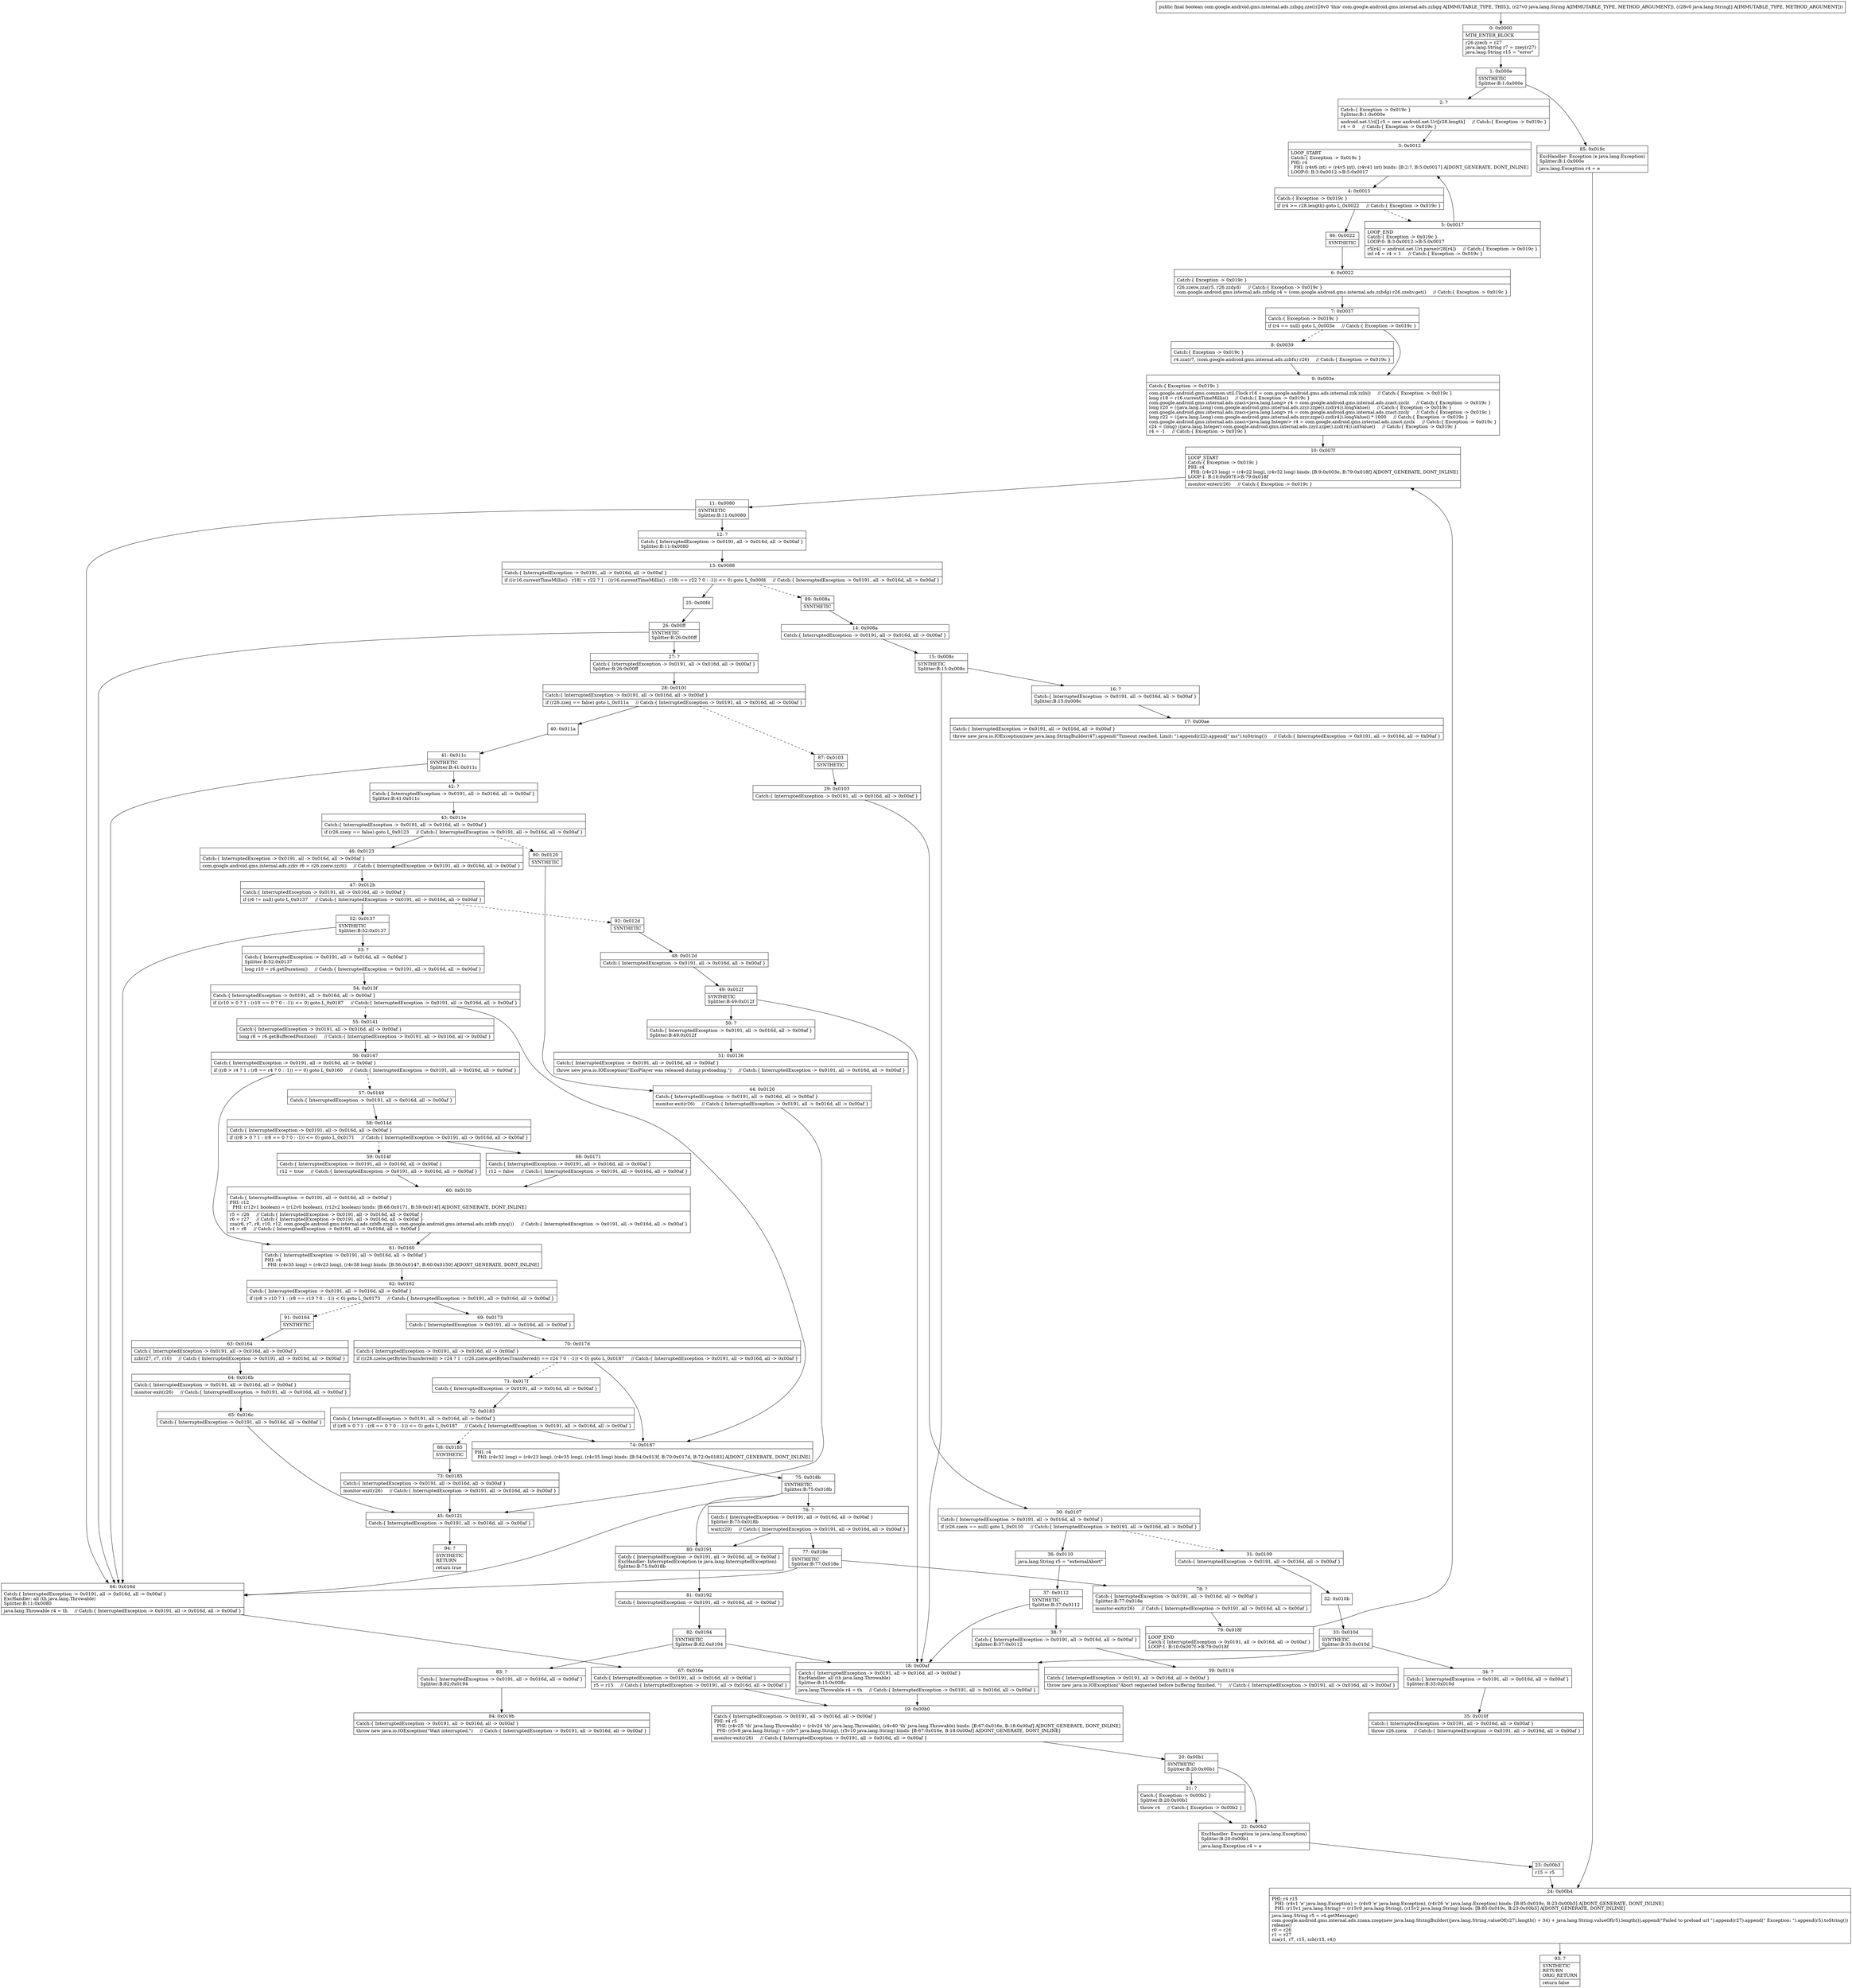 digraph "CFG forcom.google.android.gms.internal.ads.zzbgq.zze(Ljava\/lang\/String;[Ljava\/lang\/String;)Z" {
Node_0 [shape=record,label="{0\:\ 0x0000|MTH_ENTER_BLOCK\l|r26.zzech = r27\ljava.lang.String r7 = zzey(r27)\ljava.lang.String r15 = \"error\"\l}"];
Node_1 [shape=record,label="{1\:\ 0x000e|SYNTHETIC\lSplitter:B:1:0x000e\l}"];
Node_2 [shape=record,label="{2\:\ ?|Catch:\{ Exception \-\> 0x019c \}\lSplitter:B:1:0x000e\l|android.net.Uri[] r5 = new android.net.Uri[r28.length]     \/\/ Catch:\{ Exception \-\> 0x019c \}\lr4 = 0     \/\/ Catch:\{ Exception \-\> 0x019c \}\l}"];
Node_3 [shape=record,label="{3\:\ 0x0012|LOOP_START\lCatch:\{ Exception \-\> 0x019c \}\lPHI: r4 \l  PHI: (r4v6 int) = (r4v5 int), (r4v41 int) binds: [B:2:?, B:5:0x0017] A[DONT_GENERATE, DONT_INLINE]\lLOOP:0: B:3:0x0012\-\>B:5:0x0017\l}"];
Node_4 [shape=record,label="{4\:\ 0x0015|Catch:\{ Exception \-\> 0x019c \}\l|if (r4 \>= r28.length) goto L_0x0022     \/\/ Catch:\{ Exception \-\> 0x019c \}\l}"];
Node_5 [shape=record,label="{5\:\ 0x0017|LOOP_END\lCatch:\{ Exception \-\> 0x019c \}\lLOOP:0: B:3:0x0012\-\>B:5:0x0017\l|r5[r4] = android.net.Uri.parse(r28[r4])     \/\/ Catch:\{ Exception \-\> 0x019c \}\lint r4 = r4 + 1     \/\/ Catch:\{ Exception \-\> 0x019c \}\l}"];
Node_6 [shape=record,label="{6\:\ 0x0022|Catch:\{ Exception \-\> 0x019c \}\l|r26.zzeiw.zza(r5, r26.zzdyd)     \/\/ Catch:\{ Exception \-\> 0x019c \}\lcom.google.android.gms.internal.ads.zzbdg r4 = (com.google.android.gms.internal.ads.zzbdg) r26.zzehv.get()     \/\/ Catch:\{ Exception \-\> 0x019c \}\l}"];
Node_7 [shape=record,label="{7\:\ 0x0037|Catch:\{ Exception \-\> 0x019c \}\l|if (r4 == null) goto L_0x003e     \/\/ Catch:\{ Exception \-\> 0x019c \}\l}"];
Node_8 [shape=record,label="{8\:\ 0x0039|Catch:\{ Exception \-\> 0x019c \}\l|r4.zza(r7, (com.google.android.gms.internal.ads.zzbfu) r26)     \/\/ Catch:\{ Exception \-\> 0x019c \}\l}"];
Node_9 [shape=record,label="{9\:\ 0x003e|Catch:\{ Exception \-\> 0x019c \}\l|com.google.android.gms.common.util.Clock r16 = com.google.android.gms.ads.internal.zzk.zzln()     \/\/ Catch:\{ Exception \-\> 0x019c \}\llong r18 = r16.currentTimeMillis()     \/\/ Catch:\{ Exception \-\> 0x019c \}\lcom.google.android.gms.internal.ads.zzaci\<java.lang.Long\> r4 = com.google.android.gms.internal.ads.zzact.zzclz     \/\/ Catch:\{ Exception \-\> 0x019c \}\llong r20 = ((java.lang.Long) com.google.android.gms.internal.ads.zzyr.zzpe().zzd(r4)).longValue()     \/\/ Catch:\{ Exception \-\> 0x019c \}\lcom.google.android.gms.internal.ads.zzaci\<java.lang.Long\> r4 = com.google.android.gms.internal.ads.zzact.zzcly     \/\/ Catch:\{ Exception \-\> 0x019c \}\llong r22 = ((java.lang.Long) com.google.android.gms.internal.ads.zzyr.zzpe().zzd(r4)).longValue() * 1000     \/\/ Catch:\{ Exception \-\> 0x019c \}\lcom.google.android.gms.internal.ads.zzaci\<java.lang.Integer\> r4 = com.google.android.gms.internal.ads.zzact.zzclx     \/\/ Catch:\{ Exception \-\> 0x019c \}\lr24 = (long) ((java.lang.Integer) com.google.android.gms.internal.ads.zzyr.zzpe().zzd(r4)).intValue()     \/\/ Catch:\{ Exception \-\> 0x019c \}\lr4 = \-1     \/\/ Catch:\{ Exception \-\> 0x019c \}\l}"];
Node_10 [shape=record,label="{10\:\ 0x007f|LOOP_START\lCatch:\{ Exception \-\> 0x019c \}\lPHI: r4 \l  PHI: (r4v23 long) = (r4v22 long), (r4v32 long) binds: [B:9:0x003e, B:79:0x018f] A[DONT_GENERATE, DONT_INLINE]\lLOOP:1: B:10:0x007f\-\>B:79:0x018f\l|monitor\-enter(r26)     \/\/ Catch:\{ Exception \-\> 0x019c \}\l}"];
Node_11 [shape=record,label="{11\:\ 0x0080|SYNTHETIC\lSplitter:B:11:0x0080\l}"];
Node_12 [shape=record,label="{12\:\ ?|Catch:\{ InterruptedException \-\> 0x0191, all \-\> 0x016d, all \-\> 0x00af \}\lSplitter:B:11:0x0080\l}"];
Node_13 [shape=record,label="{13\:\ 0x0088|Catch:\{ InterruptedException \-\> 0x0191, all \-\> 0x016d, all \-\> 0x00af \}\l|if (((r16.currentTimeMillis() \- r18) \> r22 ? 1 : ((r16.currentTimeMillis() \- r18) == r22 ? 0 : \-1)) \<= 0) goto L_0x00fd     \/\/ Catch:\{ InterruptedException \-\> 0x0191, all \-\> 0x016d, all \-\> 0x00af \}\l}"];
Node_14 [shape=record,label="{14\:\ 0x008a|Catch:\{ InterruptedException \-\> 0x0191, all \-\> 0x016d, all \-\> 0x00af \}\l}"];
Node_15 [shape=record,label="{15\:\ 0x008c|SYNTHETIC\lSplitter:B:15:0x008c\l}"];
Node_16 [shape=record,label="{16\:\ ?|Catch:\{ InterruptedException \-\> 0x0191, all \-\> 0x016d, all \-\> 0x00af \}\lSplitter:B:15:0x008c\l}"];
Node_17 [shape=record,label="{17\:\ 0x00ae|Catch:\{ InterruptedException \-\> 0x0191, all \-\> 0x016d, all \-\> 0x00af \}\l|throw new java.io.IOException(new java.lang.StringBuilder(47).append(\"Timeout reached. Limit: \").append(r22).append(\" ms\").toString())     \/\/ Catch:\{ InterruptedException \-\> 0x0191, all \-\> 0x016d, all \-\> 0x00af \}\l}"];
Node_18 [shape=record,label="{18\:\ 0x00af|Catch:\{ InterruptedException \-\> 0x0191, all \-\> 0x016d, all \-\> 0x00af \}\lExcHandler: all (th java.lang.Throwable)\lSplitter:B:15:0x008c\l|java.lang.Throwable r4 = th     \/\/ Catch:\{ InterruptedException \-\> 0x0191, all \-\> 0x016d, all \-\> 0x00af \}\l}"];
Node_19 [shape=record,label="{19\:\ 0x00b0|Catch:\{ InterruptedException \-\> 0x0191, all \-\> 0x016d, all \-\> 0x00af \}\lPHI: r4 r5 \l  PHI: (r4v25 'th' java.lang.Throwable) = (r4v24 'th' java.lang.Throwable), (r4v40 'th' java.lang.Throwable) binds: [B:67:0x016e, B:18:0x00af] A[DONT_GENERATE, DONT_INLINE]\l  PHI: (r5v8 java.lang.String) = (r5v7 java.lang.String), (r5v10 java.lang.String) binds: [B:67:0x016e, B:18:0x00af] A[DONT_GENERATE, DONT_INLINE]\l|monitor\-exit(r26)     \/\/ Catch:\{ InterruptedException \-\> 0x0191, all \-\> 0x016d, all \-\> 0x00af \}\l}"];
Node_20 [shape=record,label="{20\:\ 0x00b1|SYNTHETIC\lSplitter:B:20:0x00b1\l}"];
Node_21 [shape=record,label="{21\:\ ?|Catch:\{ Exception \-\> 0x00b2 \}\lSplitter:B:20:0x00b1\l|throw r4     \/\/ Catch:\{ Exception \-\> 0x00b2 \}\l}"];
Node_22 [shape=record,label="{22\:\ 0x00b2|ExcHandler: Exception (e java.lang.Exception)\lSplitter:B:20:0x00b1\l|java.lang.Exception r4 = e\l}"];
Node_23 [shape=record,label="{23\:\ 0x00b3|r15 = r5\l}"];
Node_24 [shape=record,label="{24\:\ 0x00b4|PHI: r4 r15 \l  PHI: (r4v1 'e' java.lang.Exception) = (r4v0 'e' java.lang.Exception), (r4v26 'e' java.lang.Exception) binds: [B:85:0x019c, B:23:0x00b3] A[DONT_GENERATE, DONT_INLINE]\l  PHI: (r15v1 java.lang.String) = (r15v0 java.lang.String), (r15v2 java.lang.String) binds: [B:85:0x019c, B:23:0x00b3] A[DONT_GENERATE, DONT_INLINE]\l|java.lang.String r5 = r4.getMessage()\lcom.google.android.gms.internal.ads.zzaxa.zzep(new java.lang.StringBuilder((java.lang.String.valueOf(r27).length() + 34) + java.lang.String.valueOf(r5).length()).append(\"Failed to preload url \").append(r27).append(\" Exception: \").append(r5).toString())\lrelease()\lr0 = r26\lr1 = r27\lzza(r1, r7, r15, zzb(r15, r4))\l}"];
Node_25 [shape=record,label="{25\:\ 0x00fd}"];
Node_26 [shape=record,label="{26\:\ 0x00ff|SYNTHETIC\lSplitter:B:26:0x00ff\l}"];
Node_27 [shape=record,label="{27\:\ ?|Catch:\{ InterruptedException \-\> 0x0191, all \-\> 0x016d, all \-\> 0x00af \}\lSplitter:B:26:0x00ff\l}"];
Node_28 [shape=record,label="{28\:\ 0x0101|Catch:\{ InterruptedException \-\> 0x0191, all \-\> 0x016d, all \-\> 0x00af \}\l|if (r26.zzeij == false) goto L_0x011a     \/\/ Catch:\{ InterruptedException \-\> 0x0191, all \-\> 0x016d, all \-\> 0x00af \}\l}"];
Node_29 [shape=record,label="{29\:\ 0x0103|Catch:\{ InterruptedException \-\> 0x0191, all \-\> 0x016d, all \-\> 0x00af \}\l}"];
Node_30 [shape=record,label="{30\:\ 0x0107|Catch:\{ InterruptedException \-\> 0x0191, all \-\> 0x016d, all \-\> 0x00af \}\l|if (r26.zzeix == null) goto L_0x0110     \/\/ Catch:\{ InterruptedException \-\> 0x0191, all \-\> 0x016d, all \-\> 0x00af \}\l}"];
Node_31 [shape=record,label="{31\:\ 0x0109|Catch:\{ InterruptedException \-\> 0x0191, all \-\> 0x016d, all \-\> 0x00af \}\l}"];
Node_32 [shape=record,label="{32\:\ 0x010b}"];
Node_33 [shape=record,label="{33\:\ 0x010d|SYNTHETIC\lSplitter:B:33:0x010d\l}"];
Node_34 [shape=record,label="{34\:\ ?|Catch:\{ InterruptedException \-\> 0x0191, all \-\> 0x016d, all \-\> 0x00af \}\lSplitter:B:33:0x010d\l}"];
Node_35 [shape=record,label="{35\:\ 0x010f|Catch:\{ InterruptedException \-\> 0x0191, all \-\> 0x016d, all \-\> 0x00af \}\l|throw r26.zzeix     \/\/ Catch:\{ InterruptedException \-\> 0x0191, all \-\> 0x016d, all \-\> 0x00af \}\l}"];
Node_36 [shape=record,label="{36\:\ 0x0110|java.lang.String r5 = \"externalAbort\"\l}"];
Node_37 [shape=record,label="{37\:\ 0x0112|SYNTHETIC\lSplitter:B:37:0x0112\l}"];
Node_38 [shape=record,label="{38\:\ ?|Catch:\{ InterruptedException \-\> 0x0191, all \-\> 0x016d, all \-\> 0x00af \}\lSplitter:B:37:0x0112\l}"];
Node_39 [shape=record,label="{39\:\ 0x0119|Catch:\{ InterruptedException \-\> 0x0191, all \-\> 0x016d, all \-\> 0x00af \}\l|throw new java.io.IOException(\"Abort requested before buffering finished. \")     \/\/ Catch:\{ InterruptedException \-\> 0x0191, all \-\> 0x016d, all \-\> 0x00af \}\l}"];
Node_40 [shape=record,label="{40\:\ 0x011a}"];
Node_41 [shape=record,label="{41\:\ 0x011c|SYNTHETIC\lSplitter:B:41:0x011c\l}"];
Node_42 [shape=record,label="{42\:\ ?|Catch:\{ InterruptedException \-\> 0x0191, all \-\> 0x016d, all \-\> 0x00af \}\lSplitter:B:41:0x011c\l}"];
Node_43 [shape=record,label="{43\:\ 0x011e|Catch:\{ InterruptedException \-\> 0x0191, all \-\> 0x016d, all \-\> 0x00af \}\l|if (r26.zzeiy == false) goto L_0x0123     \/\/ Catch:\{ InterruptedException \-\> 0x0191, all \-\> 0x016d, all \-\> 0x00af \}\l}"];
Node_44 [shape=record,label="{44\:\ 0x0120|Catch:\{ InterruptedException \-\> 0x0191, all \-\> 0x016d, all \-\> 0x00af \}\l|monitor\-exit(r26)     \/\/ Catch:\{ InterruptedException \-\> 0x0191, all \-\> 0x016d, all \-\> 0x00af \}\l}"];
Node_45 [shape=record,label="{45\:\ 0x0121|Catch:\{ InterruptedException \-\> 0x0191, all \-\> 0x016d, all \-\> 0x00af \}\l}"];
Node_46 [shape=record,label="{46\:\ 0x0123|Catch:\{ InterruptedException \-\> 0x0191, all \-\> 0x016d, all \-\> 0x00af \}\l|com.google.android.gms.internal.ads.zzkv r6 = r26.zzeiw.zzzt()     \/\/ Catch:\{ InterruptedException \-\> 0x0191, all \-\> 0x016d, all \-\> 0x00af \}\l}"];
Node_47 [shape=record,label="{47\:\ 0x012b|Catch:\{ InterruptedException \-\> 0x0191, all \-\> 0x016d, all \-\> 0x00af \}\l|if (r6 != null) goto L_0x0137     \/\/ Catch:\{ InterruptedException \-\> 0x0191, all \-\> 0x016d, all \-\> 0x00af \}\l}"];
Node_48 [shape=record,label="{48\:\ 0x012d|Catch:\{ InterruptedException \-\> 0x0191, all \-\> 0x016d, all \-\> 0x00af \}\l}"];
Node_49 [shape=record,label="{49\:\ 0x012f|SYNTHETIC\lSplitter:B:49:0x012f\l}"];
Node_50 [shape=record,label="{50\:\ ?|Catch:\{ InterruptedException \-\> 0x0191, all \-\> 0x016d, all \-\> 0x00af \}\lSplitter:B:49:0x012f\l}"];
Node_51 [shape=record,label="{51\:\ 0x0136|Catch:\{ InterruptedException \-\> 0x0191, all \-\> 0x016d, all \-\> 0x00af \}\l|throw new java.io.IOException(\"ExoPlayer was released during preloading.\")     \/\/ Catch:\{ InterruptedException \-\> 0x0191, all \-\> 0x016d, all \-\> 0x00af \}\l}"];
Node_52 [shape=record,label="{52\:\ 0x0137|SYNTHETIC\lSplitter:B:52:0x0137\l}"];
Node_53 [shape=record,label="{53\:\ ?|Catch:\{ InterruptedException \-\> 0x0191, all \-\> 0x016d, all \-\> 0x00af \}\lSplitter:B:52:0x0137\l|long r10 = r6.getDuration()     \/\/ Catch:\{ InterruptedException \-\> 0x0191, all \-\> 0x016d, all \-\> 0x00af \}\l}"];
Node_54 [shape=record,label="{54\:\ 0x013f|Catch:\{ InterruptedException \-\> 0x0191, all \-\> 0x016d, all \-\> 0x00af \}\l|if ((r10 \> 0 ? 1 : (r10 == 0 ? 0 : \-1)) \<= 0) goto L_0x0187     \/\/ Catch:\{ InterruptedException \-\> 0x0191, all \-\> 0x016d, all \-\> 0x00af \}\l}"];
Node_55 [shape=record,label="{55\:\ 0x0141|Catch:\{ InterruptedException \-\> 0x0191, all \-\> 0x016d, all \-\> 0x00af \}\l|long r8 = r6.getBufferedPosition()     \/\/ Catch:\{ InterruptedException \-\> 0x0191, all \-\> 0x016d, all \-\> 0x00af \}\l}"];
Node_56 [shape=record,label="{56\:\ 0x0147|Catch:\{ InterruptedException \-\> 0x0191, all \-\> 0x016d, all \-\> 0x00af \}\l|if ((r8 \> r4 ? 1 : (r8 == r4 ? 0 : \-1)) == 0) goto L_0x0160     \/\/ Catch:\{ InterruptedException \-\> 0x0191, all \-\> 0x016d, all \-\> 0x00af \}\l}"];
Node_57 [shape=record,label="{57\:\ 0x0149|Catch:\{ InterruptedException \-\> 0x0191, all \-\> 0x016d, all \-\> 0x00af \}\l}"];
Node_58 [shape=record,label="{58\:\ 0x014d|Catch:\{ InterruptedException \-\> 0x0191, all \-\> 0x016d, all \-\> 0x00af \}\l|if ((r8 \> 0 ? 1 : (r8 == 0 ? 0 : \-1)) \<= 0) goto L_0x0171     \/\/ Catch:\{ InterruptedException \-\> 0x0191, all \-\> 0x016d, all \-\> 0x00af \}\l}"];
Node_59 [shape=record,label="{59\:\ 0x014f|Catch:\{ InterruptedException \-\> 0x0191, all \-\> 0x016d, all \-\> 0x00af \}\l|r12 = true     \/\/ Catch:\{ InterruptedException \-\> 0x0191, all \-\> 0x016d, all \-\> 0x00af \}\l}"];
Node_60 [shape=record,label="{60\:\ 0x0150|Catch:\{ InterruptedException \-\> 0x0191, all \-\> 0x016d, all \-\> 0x00af \}\lPHI: r12 \l  PHI: (r12v1 boolean) = (r12v0 boolean), (r12v2 boolean) binds: [B:68:0x0171, B:59:0x014f] A[DONT_GENERATE, DONT_INLINE]\l|r5 = r26     \/\/ Catch:\{ InterruptedException \-\> 0x0191, all \-\> 0x016d, all \-\> 0x00af \}\lr6 = r27     \/\/ Catch:\{ InterruptedException \-\> 0x0191, all \-\> 0x016d, all \-\> 0x00af \}\lzza(r6, r7, r8, r10, r12, com.google.android.gms.internal.ads.zzbfb.zzyp(), com.google.android.gms.internal.ads.zzbfb.zzyq())     \/\/ Catch:\{ InterruptedException \-\> 0x0191, all \-\> 0x016d, all \-\> 0x00af \}\lr4 = r8     \/\/ Catch:\{ InterruptedException \-\> 0x0191, all \-\> 0x016d, all \-\> 0x00af \}\l}"];
Node_61 [shape=record,label="{61\:\ 0x0160|Catch:\{ InterruptedException \-\> 0x0191, all \-\> 0x016d, all \-\> 0x00af \}\lPHI: r4 \l  PHI: (r4v35 long) = (r4v23 long), (r4v38 long) binds: [B:56:0x0147, B:60:0x0150] A[DONT_GENERATE, DONT_INLINE]\l}"];
Node_62 [shape=record,label="{62\:\ 0x0162|Catch:\{ InterruptedException \-\> 0x0191, all \-\> 0x016d, all \-\> 0x00af \}\l|if ((r8 \> r10 ? 1 : (r8 == r10 ? 0 : \-1)) \< 0) goto L_0x0173     \/\/ Catch:\{ InterruptedException \-\> 0x0191, all \-\> 0x016d, all \-\> 0x00af \}\l}"];
Node_63 [shape=record,label="{63\:\ 0x0164|Catch:\{ InterruptedException \-\> 0x0191, all \-\> 0x016d, all \-\> 0x00af \}\l|zzb(r27, r7, r10)     \/\/ Catch:\{ InterruptedException \-\> 0x0191, all \-\> 0x016d, all \-\> 0x00af \}\l}"];
Node_64 [shape=record,label="{64\:\ 0x016b|Catch:\{ InterruptedException \-\> 0x0191, all \-\> 0x016d, all \-\> 0x00af \}\l|monitor\-exit(r26)     \/\/ Catch:\{ InterruptedException \-\> 0x0191, all \-\> 0x016d, all \-\> 0x00af \}\l}"];
Node_65 [shape=record,label="{65\:\ 0x016c|Catch:\{ InterruptedException \-\> 0x0191, all \-\> 0x016d, all \-\> 0x00af \}\l}"];
Node_66 [shape=record,label="{66\:\ 0x016d|Catch:\{ InterruptedException \-\> 0x0191, all \-\> 0x016d, all \-\> 0x00af \}\lExcHandler: all (th java.lang.Throwable)\lSplitter:B:11:0x0080\l|java.lang.Throwable r4 = th     \/\/ Catch:\{ InterruptedException \-\> 0x0191, all \-\> 0x016d, all \-\> 0x00af \}\l}"];
Node_67 [shape=record,label="{67\:\ 0x016e|Catch:\{ InterruptedException \-\> 0x0191, all \-\> 0x016d, all \-\> 0x00af \}\l|r5 = r15     \/\/ Catch:\{ InterruptedException \-\> 0x0191, all \-\> 0x016d, all \-\> 0x00af \}\l}"];
Node_68 [shape=record,label="{68\:\ 0x0171|Catch:\{ InterruptedException \-\> 0x0191, all \-\> 0x016d, all \-\> 0x00af \}\l|r12 = false     \/\/ Catch:\{ InterruptedException \-\> 0x0191, all \-\> 0x016d, all \-\> 0x00af \}\l}"];
Node_69 [shape=record,label="{69\:\ 0x0173|Catch:\{ InterruptedException \-\> 0x0191, all \-\> 0x016d, all \-\> 0x00af \}\l}"];
Node_70 [shape=record,label="{70\:\ 0x017d|Catch:\{ InterruptedException \-\> 0x0191, all \-\> 0x016d, all \-\> 0x00af \}\l|if ((r26.zzeiw.getBytesTransferred() \> r24 ? 1 : (r26.zzeiw.getBytesTransferred() == r24 ? 0 : \-1)) \< 0) goto L_0x0187     \/\/ Catch:\{ InterruptedException \-\> 0x0191, all \-\> 0x016d, all \-\> 0x00af \}\l}"];
Node_71 [shape=record,label="{71\:\ 0x017f|Catch:\{ InterruptedException \-\> 0x0191, all \-\> 0x016d, all \-\> 0x00af \}\l}"];
Node_72 [shape=record,label="{72\:\ 0x0183|Catch:\{ InterruptedException \-\> 0x0191, all \-\> 0x016d, all \-\> 0x00af \}\l|if ((r8 \> 0 ? 1 : (r8 == 0 ? 0 : \-1)) \<= 0) goto L_0x0187     \/\/ Catch:\{ InterruptedException \-\> 0x0191, all \-\> 0x016d, all \-\> 0x00af \}\l}"];
Node_73 [shape=record,label="{73\:\ 0x0185|Catch:\{ InterruptedException \-\> 0x0191, all \-\> 0x016d, all \-\> 0x00af \}\l|monitor\-exit(r26)     \/\/ Catch:\{ InterruptedException \-\> 0x0191, all \-\> 0x016d, all \-\> 0x00af \}\l}"];
Node_74 [shape=record,label="{74\:\ 0x0187|PHI: r4 \l  PHI: (r4v32 long) = (r4v23 long), (r4v35 long), (r4v35 long) binds: [B:54:0x013f, B:70:0x017d, B:72:0x0183] A[DONT_GENERATE, DONT_INLINE]\l}"];
Node_75 [shape=record,label="{75\:\ 0x018b|SYNTHETIC\lSplitter:B:75:0x018b\l}"];
Node_76 [shape=record,label="{76\:\ ?|Catch:\{ InterruptedException \-\> 0x0191, all \-\> 0x016d, all \-\> 0x00af \}\lSplitter:B:75:0x018b\l|wait(r20)     \/\/ Catch:\{ InterruptedException \-\> 0x0191, all \-\> 0x016d, all \-\> 0x00af \}\l}"];
Node_77 [shape=record,label="{77\:\ 0x018e|SYNTHETIC\lSplitter:B:77:0x018e\l}"];
Node_78 [shape=record,label="{78\:\ ?|Catch:\{ InterruptedException \-\> 0x0191, all \-\> 0x016d, all \-\> 0x00af \}\lSplitter:B:77:0x018e\l|monitor\-exit(r26)     \/\/ Catch:\{ InterruptedException \-\> 0x0191, all \-\> 0x016d, all \-\> 0x00af \}\l}"];
Node_79 [shape=record,label="{79\:\ 0x018f|LOOP_END\lCatch:\{ InterruptedException \-\> 0x0191, all \-\> 0x016d, all \-\> 0x00af \}\lLOOP:1: B:10:0x007f\-\>B:79:0x018f\l}"];
Node_80 [shape=record,label="{80\:\ 0x0191|Catch:\{ InterruptedException \-\> 0x0191, all \-\> 0x016d, all \-\> 0x00af \}\lExcHandler: InterruptedException (e java.lang.InterruptedException)\lSplitter:B:75:0x018b\l}"];
Node_81 [shape=record,label="{81\:\ 0x0192|Catch:\{ InterruptedException \-\> 0x0191, all \-\> 0x016d, all \-\> 0x00af \}\l}"];
Node_82 [shape=record,label="{82\:\ 0x0194|SYNTHETIC\lSplitter:B:82:0x0194\l}"];
Node_83 [shape=record,label="{83\:\ ?|Catch:\{ InterruptedException \-\> 0x0191, all \-\> 0x016d, all \-\> 0x00af \}\lSplitter:B:82:0x0194\l}"];
Node_84 [shape=record,label="{84\:\ 0x019b|Catch:\{ InterruptedException \-\> 0x0191, all \-\> 0x016d, all \-\> 0x00af \}\l|throw new java.io.IOException(\"Wait interrupted.\")     \/\/ Catch:\{ InterruptedException \-\> 0x0191, all \-\> 0x016d, all \-\> 0x00af \}\l}"];
Node_85 [shape=record,label="{85\:\ 0x019c|ExcHandler: Exception (e java.lang.Exception)\lSplitter:B:1:0x000e\l|java.lang.Exception r4 = e\l}"];
Node_86 [shape=record,label="{86\:\ 0x0022|SYNTHETIC\l}"];
Node_87 [shape=record,label="{87\:\ 0x0103|SYNTHETIC\l}"];
Node_88 [shape=record,label="{88\:\ 0x0185|SYNTHETIC\l}"];
Node_89 [shape=record,label="{89\:\ 0x008a|SYNTHETIC\l}"];
Node_90 [shape=record,label="{90\:\ 0x0120|SYNTHETIC\l}"];
Node_91 [shape=record,label="{91\:\ 0x0164|SYNTHETIC\l}"];
Node_92 [shape=record,label="{92\:\ 0x012d|SYNTHETIC\l}"];
Node_93 [shape=record,label="{93\:\ ?|SYNTHETIC\lRETURN\lORIG_RETURN\l|return false\l}"];
Node_94 [shape=record,label="{94\:\ ?|SYNTHETIC\lRETURN\l|return true\l}"];
MethodNode[shape=record,label="{public final boolean com.google.android.gms.internal.ads.zzbgq.zze((r26v0 'this' com.google.android.gms.internal.ads.zzbgq A[IMMUTABLE_TYPE, THIS]), (r27v0 java.lang.String A[IMMUTABLE_TYPE, METHOD_ARGUMENT]), (r28v0 java.lang.String[] A[IMMUTABLE_TYPE, METHOD_ARGUMENT])) }"];
MethodNode -> Node_0;
Node_0 -> Node_1;
Node_1 -> Node_2;
Node_1 -> Node_85;
Node_2 -> Node_3;
Node_3 -> Node_4;
Node_4 -> Node_5[style=dashed];
Node_4 -> Node_86;
Node_5 -> Node_3;
Node_6 -> Node_7;
Node_7 -> Node_8[style=dashed];
Node_7 -> Node_9;
Node_8 -> Node_9;
Node_9 -> Node_10;
Node_10 -> Node_11;
Node_11 -> Node_12;
Node_11 -> Node_66;
Node_12 -> Node_13;
Node_13 -> Node_25;
Node_13 -> Node_89[style=dashed];
Node_14 -> Node_15;
Node_15 -> Node_16;
Node_15 -> Node_18;
Node_16 -> Node_17;
Node_18 -> Node_19;
Node_19 -> Node_20;
Node_20 -> Node_21;
Node_20 -> Node_22;
Node_21 -> Node_22;
Node_22 -> Node_23;
Node_23 -> Node_24;
Node_24 -> Node_93;
Node_25 -> Node_26;
Node_26 -> Node_27;
Node_26 -> Node_66;
Node_27 -> Node_28;
Node_28 -> Node_40;
Node_28 -> Node_87[style=dashed];
Node_29 -> Node_30;
Node_30 -> Node_31[style=dashed];
Node_30 -> Node_36;
Node_31 -> Node_32;
Node_32 -> Node_33;
Node_33 -> Node_34;
Node_33 -> Node_18;
Node_34 -> Node_35;
Node_36 -> Node_37;
Node_37 -> Node_38;
Node_37 -> Node_18;
Node_38 -> Node_39;
Node_40 -> Node_41;
Node_41 -> Node_42;
Node_41 -> Node_66;
Node_42 -> Node_43;
Node_43 -> Node_46;
Node_43 -> Node_90[style=dashed];
Node_44 -> Node_45;
Node_45 -> Node_94;
Node_46 -> Node_47;
Node_47 -> Node_52;
Node_47 -> Node_92[style=dashed];
Node_48 -> Node_49;
Node_49 -> Node_50;
Node_49 -> Node_18;
Node_50 -> Node_51;
Node_52 -> Node_53;
Node_52 -> Node_66;
Node_53 -> Node_54;
Node_54 -> Node_55[style=dashed];
Node_54 -> Node_74;
Node_55 -> Node_56;
Node_56 -> Node_57[style=dashed];
Node_56 -> Node_61;
Node_57 -> Node_58;
Node_58 -> Node_59[style=dashed];
Node_58 -> Node_68;
Node_59 -> Node_60;
Node_60 -> Node_61;
Node_61 -> Node_62;
Node_62 -> Node_69;
Node_62 -> Node_91[style=dashed];
Node_63 -> Node_64;
Node_64 -> Node_65;
Node_65 -> Node_45;
Node_66 -> Node_67;
Node_67 -> Node_19;
Node_68 -> Node_60;
Node_69 -> Node_70;
Node_70 -> Node_71[style=dashed];
Node_70 -> Node_74;
Node_71 -> Node_72;
Node_72 -> Node_74;
Node_72 -> Node_88[style=dashed];
Node_73 -> Node_45;
Node_74 -> Node_75;
Node_75 -> Node_76;
Node_75 -> Node_80;
Node_75 -> Node_66;
Node_76 -> Node_77;
Node_76 -> Node_80;
Node_77 -> Node_78;
Node_77 -> Node_66;
Node_78 -> Node_79;
Node_79 -> Node_10;
Node_80 -> Node_81;
Node_81 -> Node_82;
Node_82 -> Node_83;
Node_82 -> Node_18;
Node_83 -> Node_84;
Node_85 -> Node_24;
Node_86 -> Node_6;
Node_87 -> Node_29;
Node_88 -> Node_73;
Node_89 -> Node_14;
Node_90 -> Node_44;
Node_91 -> Node_63;
Node_92 -> Node_48;
}

